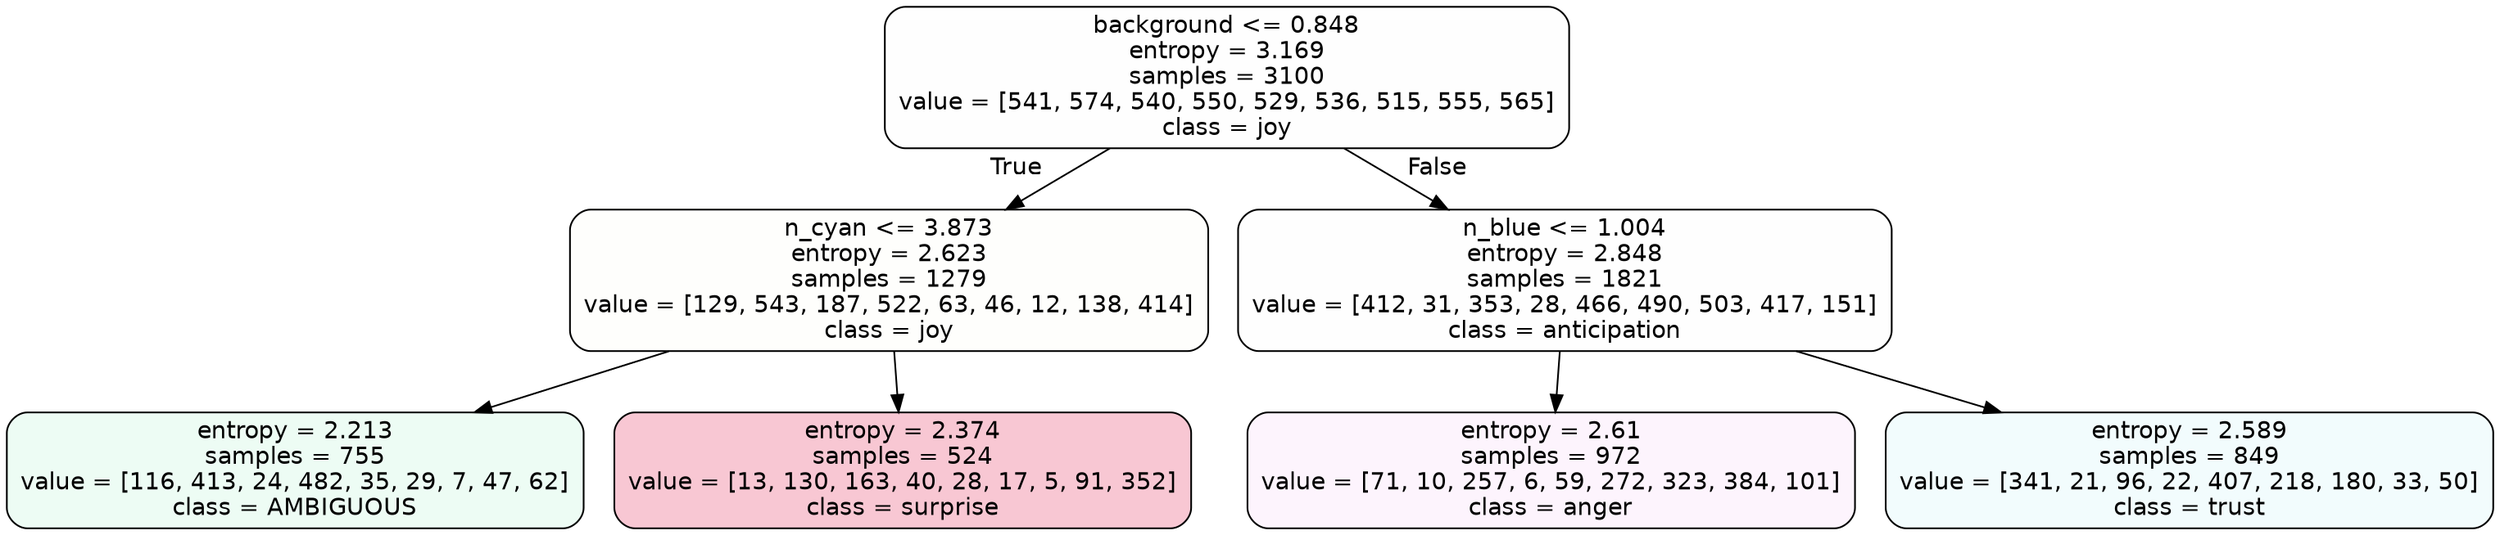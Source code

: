 digraph Tree {
node [shape=box, style="filled, rounded", color="black", fontname=helvetica] ;
edge [fontname=helvetica] ;
0 [label="background <= 0.848\nentropy = 3.169\nsamples = 3100\nvalue = [541, 574, 540, 550, 529, 536, 515, 555, 565]\nclass = joy", fillcolor="#d7e53901"] ;
1 [label="n_cyan <= 3.873\nentropy = 2.623\nsamples = 1279\nvalue = [129, 543, 187, 522, 63, 46, 12, 138, 414]\nclass = joy", fillcolor="#d7e53903"] ;
0 -> 1 [labeldistance=2.5, labelangle=45, headlabel="True"] ;
2 [label="entropy = 2.213\nsamples = 755\nvalue = [116, 413, 24, 482, 35, 29, 7, 47, 62]\nclass = AMBIGUOUS", fillcolor="#39e58116"] ;
1 -> 2 ;
3 [label="entropy = 2.374\nsamples = 524\nvalue = [13, 130, 163, 40, 28, 17, 5, 91, 352]\nclass = surprise", fillcolor="#e5396447"] ;
1 -> 3 ;
4 [label="n_blue <= 1.004\nentropy = 2.848\nsamples = 1821\nvalue = [412, 31, 353, 28, 466, 490, 503, 417, 151]\nclass = anticipation", fillcolor="#8139e501"] ;
0 -> 4 [labeldistance=2.5, labelangle=-45, headlabel="False"] ;
5 [label="entropy = 2.61\nsamples = 972\nvalue = [71, 10, 257, 6, 59, 272, 323, 384, 101]\nclass = anger", fillcolor="#e539d70d"] ;
4 -> 5 ;
6 [label="entropy = 2.589\nsamples = 849\nvalue = [341, 21, 96, 22, 407, 218, 180, 33, 50]\nclass = trust", fillcolor="#39d7e510"] ;
4 -> 6 ;
}